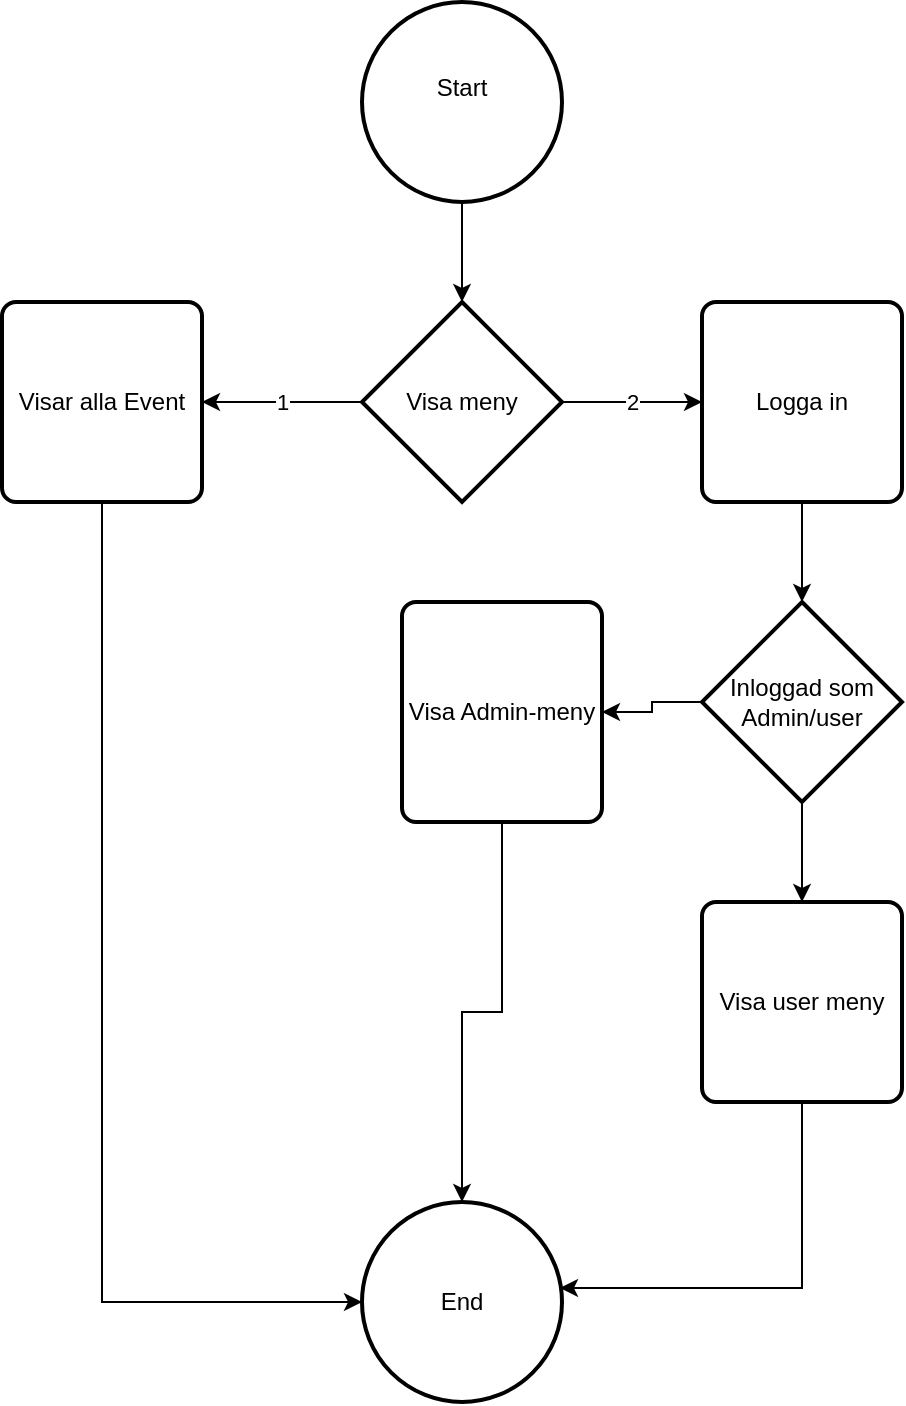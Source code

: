 <mxfile version="10.6.3" type="github"><diagram id="zGIQKgqvaQpRHHi01nyQ" name="Page-1"><mxGraphModel dx="1396" dy="794" grid="1" gridSize="10" guides="1" tooltips="1" connect="1" arrows="1" fold="1" page="1" pageScale="1" pageWidth="827" pageHeight="1169" math="0" shadow="0"><root><mxCell id="0"/><mxCell id="1" parent="0"/><mxCell id="ZaDERf80ErHc9sG7s68P-5" style="edgeStyle=orthogonalEdgeStyle;rounded=0;orthogonalLoop=1;jettySize=auto;html=1;exitX=0.5;exitY=1;exitDx=0;exitDy=0;exitPerimeter=0;entryX=0.5;entryY=0;entryDx=0;entryDy=0;entryPerimeter=0;" edge="1" parent="1" source="ZaDERf80ErHc9sG7s68P-2" target="ZaDERf80ErHc9sG7s68P-4"><mxGeometry relative="1" as="geometry"/></mxCell><mxCell id="ZaDERf80ErHc9sG7s68P-2" value="&lt;div&gt;Start&lt;/div&gt;&lt;div&gt;&lt;br&gt;&lt;/div&gt;" style="strokeWidth=2;html=1;shape=mxgraph.flowchart.start_2;whiteSpace=wrap;" vertex="1" parent="1"><mxGeometry x="370" y="10" width="100" height="100" as="geometry"/></mxCell><mxCell id="ZaDERf80ErHc9sG7s68P-7" value="1" style="edgeStyle=orthogonalEdgeStyle;rounded=0;orthogonalLoop=1;jettySize=auto;html=1;exitX=0;exitY=0.5;exitDx=0;exitDy=0;exitPerimeter=0;entryX=1;entryY=0.5;entryDx=0;entryDy=0;" edge="1" parent="1" source="ZaDERf80ErHc9sG7s68P-4" target="ZaDERf80ErHc9sG7s68P-6"><mxGeometry relative="1" as="geometry"/></mxCell><mxCell id="ZaDERf80ErHc9sG7s68P-9" value="2" style="edgeStyle=orthogonalEdgeStyle;rounded=0;orthogonalLoop=1;jettySize=auto;html=1;exitX=1;exitY=0.5;exitDx=0;exitDy=0;exitPerimeter=0;" edge="1" parent="1" source="ZaDERf80ErHc9sG7s68P-4" target="ZaDERf80ErHc9sG7s68P-8"><mxGeometry relative="1" as="geometry"/></mxCell><mxCell id="ZaDERf80ErHc9sG7s68P-4" value="Visa meny" style="strokeWidth=2;html=1;shape=mxgraph.flowchart.decision;whiteSpace=wrap;" vertex="1" parent="1"><mxGeometry x="370" y="160" width="100" height="100" as="geometry"/></mxCell><mxCell id="ZaDERf80ErHc9sG7s68P-17" style="edgeStyle=orthogonalEdgeStyle;rounded=0;orthogonalLoop=1;jettySize=auto;html=1;exitX=0.5;exitY=1;exitDx=0;exitDy=0;entryX=0;entryY=0.5;entryDx=0;entryDy=0;entryPerimeter=0;" edge="1" parent="1" source="ZaDERf80ErHc9sG7s68P-6" target="ZaDERf80ErHc9sG7s68P-16"><mxGeometry relative="1" as="geometry"/></mxCell><mxCell id="ZaDERf80ErHc9sG7s68P-6" value="Visar alla Event" style="rounded=1;whiteSpace=wrap;html=1;absoluteArcSize=1;arcSize=14;strokeWidth=2;" vertex="1" parent="1"><mxGeometry x="190" y="160" width="100" height="100" as="geometry"/></mxCell><mxCell id="ZaDERf80ErHc9sG7s68P-11" style="edgeStyle=orthogonalEdgeStyle;rounded=0;orthogonalLoop=1;jettySize=auto;html=1;exitX=0.5;exitY=1;exitDx=0;exitDy=0;entryX=0.5;entryY=0;entryDx=0;entryDy=0;entryPerimeter=0;" edge="1" parent="1" source="ZaDERf80ErHc9sG7s68P-8" target="ZaDERf80ErHc9sG7s68P-10"><mxGeometry relative="1" as="geometry"/></mxCell><mxCell id="ZaDERf80ErHc9sG7s68P-8" value="Logga in" style="rounded=1;whiteSpace=wrap;html=1;absoluteArcSize=1;arcSize=14;strokeWidth=2;" vertex="1" parent="1"><mxGeometry x="540" y="160" width="100" height="100" as="geometry"/></mxCell><mxCell id="ZaDERf80ErHc9sG7s68P-13" style="edgeStyle=orthogonalEdgeStyle;rounded=0;orthogonalLoop=1;jettySize=auto;html=1;exitX=0;exitY=0.5;exitDx=0;exitDy=0;exitPerimeter=0;entryX=1;entryY=0.5;entryDx=0;entryDy=0;" edge="1" parent="1" source="ZaDERf80ErHc9sG7s68P-10" target="ZaDERf80ErHc9sG7s68P-12"><mxGeometry relative="1" as="geometry"/></mxCell><mxCell id="ZaDERf80ErHc9sG7s68P-15" style="edgeStyle=orthogonalEdgeStyle;rounded=0;orthogonalLoop=1;jettySize=auto;html=1;exitX=0.5;exitY=1;exitDx=0;exitDy=0;exitPerimeter=0;entryX=0.5;entryY=0;entryDx=0;entryDy=0;" edge="1" parent="1" source="ZaDERf80ErHc9sG7s68P-10" target="ZaDERf80ErHc9sG7s68P-14"><mxGeometry relative="1" as="geometry"/></mxCell><mxCell id="ZaDERf80ErHc9sG7s68P-10" value="&lt;div&gt;Inloggad som Admin/user&lt;/div&gt;" style="strokeWidth=2;html=1;shape=mxgraph.flowchart.decision;whiteSpace=wrap;" vertex="1" parent="1"><mxGeometry x="540" y="310" width="100" height="100" as="geometry"/></mxCell><mxCell id="ZaDERf80ErHc9sG7s68P-18" style="edgeStyle=orthogonalEdgeStyle;rounded=0;orthogonalLoop=1;jettySize=auto;html=1;entryX=0.5;entryY=0;entryDx=0;entryDy=0;entryPerimeter=0;" edge="1" parent="1" source="ZaDERf80ErHc9sG7s68P-12" target="ZaDERf80ErHc9sG7s68P-16"><mxGeometry relative="1" as="geometry"/></mxCell><mxCell id="ZaDERf80ErHc9sG7s68P-12" value="Visa Admin-meny" style="rounded=1;whiteSpace=wrap;html=1;absoluteArcSize=1;arcSize=14;strokeWidth=2;" vertex="1" parent="1"><mxGeometry x="390" y="310" width="100" height="110" as="geometry"/></mxCell><mxCell id="ZaDERf80ErHc9sG7s68P-19" style="edgeStyle=orthogonalEdgeStyle;rounded=0;orthogonalLoop=1;jettySize=auto;html=1;exitX=0.5;exitY=1;exitDx=0;exitDy=0;entryX=0.99;entryY=0.43;entryDx=0;entryDy=0;entryPerimeter=0;" edge="1" parent="1" source="ZaDERf80ErHc9sG7s68P-14" target="ZaDERf80ErHc9sG7s68P-16"><mxGeometry relative="1" as="geometry"/></mxCell><mxCell id="ZaDERf80ErHc9sG7s68P-14" value="Visa user meny" style="rounded=1;whiteSpace=wrap;html=1;absoluteArcSize=1;arcSize=14;strokeWidth=2;" vertex="1" parent="1"><mxGeometry x="540" y="460" width="100" height="100" as="geometry"/></mxCell><mxCell id="ZaDERf80ErHc9sG7s68P-16" value="End" style="strokeWidth=2;html=1;shape=mxgraph.flowchart.start_2;whiteSpace=wrap;" vertex="1" parent="1"><mxGeometry x="370" y="610" width="100" height="100" as="geometry"/></mxCell></root></mxGraphModel></diagram></mxfile>